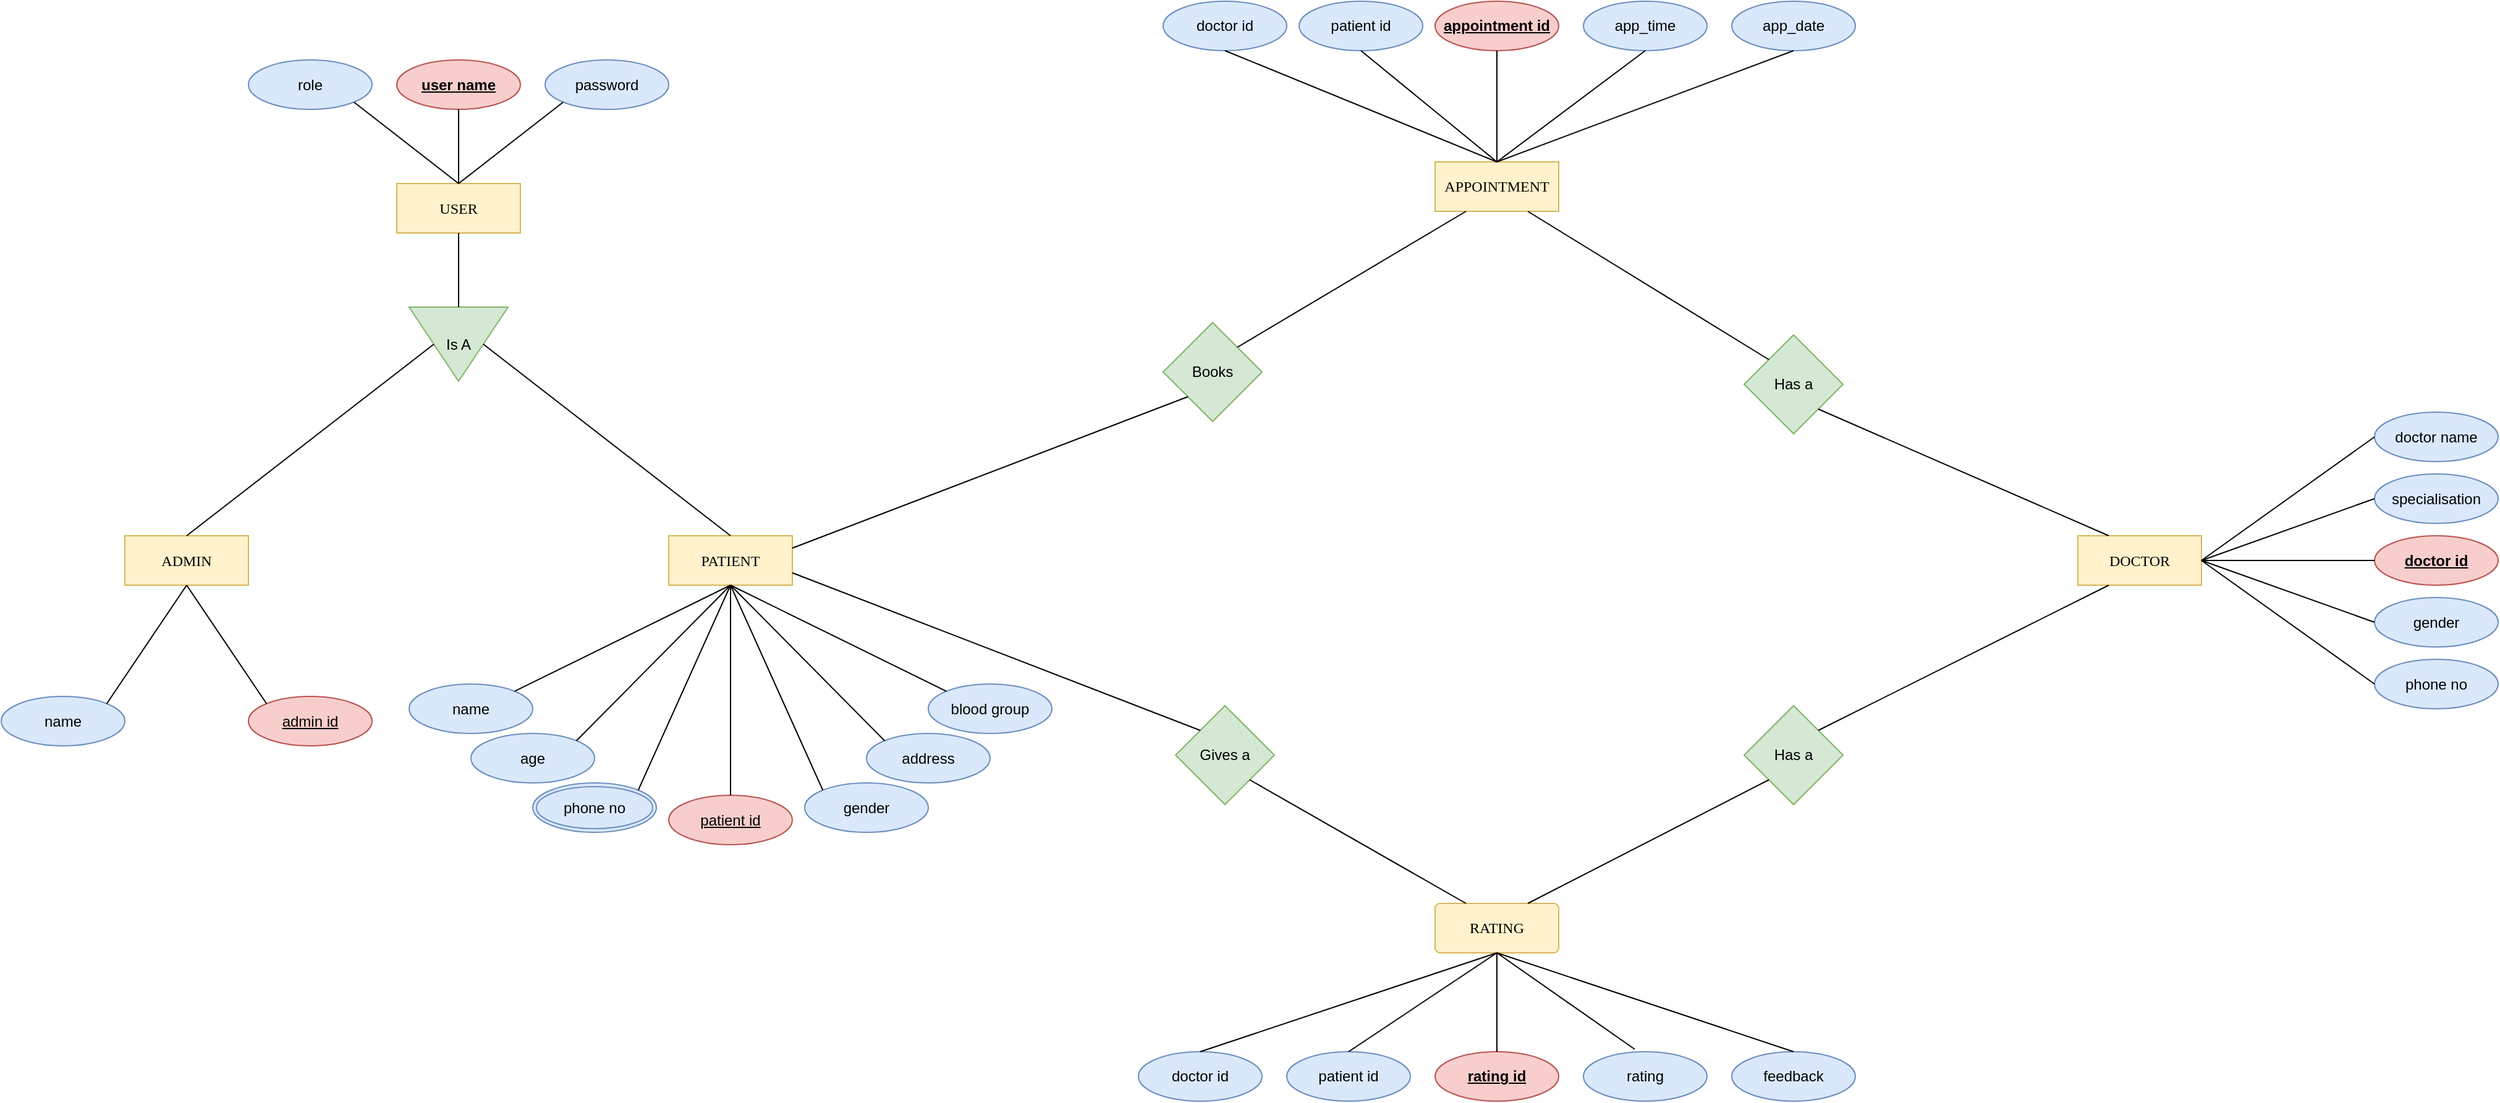 <mxfile version="21.2.8" type="device">
  <diagram id="R2lEEEUBdFMjLlhIrx00" name="Page-1">
    <mxGraphModel dx="1457" dy="720" grid="1" gridSize="10" guides="1" tooltips="1" connect="1" arrows="1" fold="1" page="1" pageScale="1" pageWidth="850" pageHeight="1100" background="none" math="0" shadow="0" extFonts="Permanent Marker^https://fonts.googleapis.com/css?family=Permanent+Marker">
      <root>
        <mxCell id="0" />
        <mxCell id="1" parent="0" />
        <mxCell id="rDm6z0ZIHg8vzIxjKDyd-1" value="&lt;font face=&quot;Times New Roman&quot;&gt;USER&lt;/font&gt;" style="whiteSpace=wrap;html=1;align=center;fillColor=#fff2cc;strokeColor=#d6b656;" parent="1" vertex="1">
          <mxGeometry x="585" y="252.5" width="100" height="40" as="geometry" />
        </mxCell>
        <mxCell id="rDm6z0ZIHg8vzIxjKDyd-2" value="&lt;b&gt;user name&lt;/b&gt;" style="ellipse;whiteSpace=wrap;html=1;align=center;fontStyle=4;fillColor=#f8cecc;strokeColor=#b85450;" parent="1" vertex="1">
          <mxGeometry x="585" y="152.5" width="100" height="40" as="geometry" />
        </mxCell>
        <mxCell id="rDm6z0ZIHg8vzIxjKDyd-4" value="address" style="ellipse;whiteSpace=wrap;html=1;align=center;fillColor=#dae8fc;strokeColor=#6c8ebf;" parent="1" vertex="1">
          <mxGeometry x="965" y="697.5" width="100" height="40" as="geometry" />
        </mxCell>
        <mxCell id="rDm6z0ZIHg8vzIxjKDyd-5" value="name" style="ellipse;whiteSpace=wrap;html=1;align=center;fillColor=#dae8fc;strokeColor=#6c8ebf;" parent="1" vertex="1">
          <mxGeometry x="595" y="657.5" width="100" height="40" as="geometry" />
        </mxCell>
        <mxCell id="rDm6z0ZIHg8vzIxjKDyd-6" value="password" style="ellipse;whiteSpace=wrap;html=1;align=center;fillColor=#dae8fc;strokeColor=#6c8ebf;" parent="1" vertex="1">
          <mxGeometry x="705" y="152.5" width="100" height="40" as="geometry" />
        </mxCell>
        <mxCell id="rDm6z0ZIHg8vzIxjKDyd-7" value="gender" style="ellipse;whiteSpace=wrap;html=1;align=center;fillColor=#dae8fc;strokeColor=#6c8ebf;" parent="1" vertex="1">
          <mxGeometry x="915" y="737.5" width="100" height="40" as="geometry" />
        </mxCell>
        <mxCell id="rDm6z0ZIHg8vzIxjKDyd-8" value="blood group" style="ellipse;whiteSpace=wrap;html=1;align=center;fillColor=#dae8fc;strokeColor=#6c8ebf;" parent="1" vertex="1">
          <mxGeometry x="1015" y="657.5" width="100" height="40" as="geometry" />
        </mxCell>
        <mxCell id="rDm6z0ZIHg8vzIxjKDyd-9" value="age" style="ellipse;whiteSpace=wrap;html=1;align=center;fillColor=#dae8fc;strokeColor=#6c8ebf;" parent="1" vertex="1">
          <mxGeometry x="645" y="697.5" width="100" height="40" as="geometry" />
        </mxCell>
        <mxCell id="rDm6z0ZIHg8vzIxjKDyd-10" value="phone no" style="ellipse;shape=doubleEllipse;margin=3;whiteSpace=wrap;html=1;align=center;fillColor=#dae8fc;strokeColor=#6c8ebf;" parent="1" vertex="1">
          <mxGeometry x="695" y="737.5" width="100" height="40" as="geometry" />
        </mxCell>
        <mxCell id="rDm6z0ZIHg8vzIxjKDyd-17" value="&lt;font style=&quot;font-size: 12px;&quot; face=&quot;Times New Roman&quot;&gt;APPOINTMENT&lt;/font&gt;" style="whiteSpace=wrap;html=1;align=center;fillColor=#fff2cc;strokeColor=#d6b656;" parent="1" vertex="1">
          <mxGeometry x="1425" y="235" width="100" height="40" as="geometry" />
        </mxCell>
        <mxCell id="rDm6z0ZIHg8vzIxjKDyd-23" value="&lt;b&gt;appointment id&lt;/b&gt;" style="ellipse;whiteSpace=wrap;html=1;align=center;fontStyle=4;fillColor=#f8cecc;strokeColor=#b85450;" parent="1" vertex="1">
          <mxGeometry x="1425" y="105" width="100" height="40" as="geometry" />
        </mxCell>
        <mxCell id="rDm6z0ZIHg8vzIxjKDyd-24" value="doctor id" style="ellipse;whiteSpace=wrap;html=1;align=center;fillColor=#dae8fc;strokeColor=#6c8ebf;" parent="1" vertex="1">
          <mxGeometry x="1205" y="105" width="100" height="40" as="geometry" />
        </mxCell>
        <mxCell id="rDm6z0ZIHg8vzIxjKDyd-25" value="app_time" style="ellipse;whiteSpace=wrap;html=1;align=center;fillColor=#dae8fc;strokeColor=#6c8ebf;" parent="1" vertex="1">
          <mxGeometry x="1545" y="105" width="100" height="40" as="geometry" />
        </mxCell>
        <mxCell id="rDm6z0ZIHg8vzIxjKDyd-26" value="app_date" style="ellipse;whiteSpace=wrap;html=1;align=center;fillColor=#dae8fc;strokeColor=#6c8ebf;" parent="1" vertex="1">
          <mxGeometry x="1665" y="105" width="100" height="40" as="geometry" />
        </mxCell>
        <mxCell id="rDm6z0ZIHg8vzIxjKDyd-27" value="patient id" style="ellipse;whiteSpace=wrap;html=1;align=center;fillColor=#dae8fc;strokeColor=#6c8ebf;" parent="1" vertex="1">
          <mxGeometry x="1315" y="105" width="100" height="40" as="geometry" />
        </mxCell>
        <mxCell id="rDm6z0ZIHg8vzIxjKDyd-29" value="&lt;font face=&quot;Times New Roman&quot;&gt;DOCTOR&lt;/font&gt;" style="whiteSpace=wrap;html=1;align=center;fillColor=#fff2cc;strokeColor=#d6b656;" parent="1" vertex="1">
          <mxGeometry x="1945" y="537.5" width="100" height="40" as="geometry" />
        </mxCell>
        <mxCell id="rDm6z0ZIHg8vzIxjKDyd-33" value="&lt;b&gt;doctor id&lt;/b&gt;" style="ellipse;whiteSpace=wrap;html=1;align=center;fontStyle=4;fillColor=#f8cecc;strokeColor=#b85450;" parent="1" vertex="1">
          <mxGeometry x="2185" y="537.5" width="100" height="40" as="geometry" />
        </mxCell>
        <mxCell id="rDm6z0ZIHg8vzIxjKDyd-34" value="doctor name" style="ellipse;whiteSpace=wrap;html=1;align=center;fillColor=#dae8fc;strokeColor=#6c8ebf;" parent="1" vertex="1">
          <mxGeometry x="2185" y="437.5" width="100" height="40" as="geometry" />
        </mxCell>
        <mxCell id="rDm6z0ZIHg8vzIxjKDyd-35" value="specialisation" style="ellipse;whiteSpace=wrap;html=1;align=center;fillColor=#dae8fc;strokeColor=#6c8ebf;" parent="1" vertex="1">
          <mxGeometry x="2185" y="487.5" width="100" height="40" as="geometry" />
        </mxCell>
        <mxCell id="rDm6z0ZIHg8vzIxjKDyd-46" value="&lt;font face=&quot;Times New Roman&quot;&gt;RATING&lt;/font&gt;" style="rounded=1;arcSize=10;whiteSpace=wrap;html=1;align=center;fillColor=#fff2cc;strokeColor=#d6b656;" parent="1" vertex="1">
          <mxGeometry x="1425" y="835" width="100" height="40" as="geometry" />
        </mxCell>
        <mxCell id="rDm6z0ZIHg8vzIxjKDyd-54" value="&lt;b&gt;rating id&lt;/b&gt;" style="ellipse;whiteSpace=wrap;html=1;align=center;fontStyle=4;fillColor=#f8cecc;strokeColor=#b85450;" parent="1" vertex="1">
          <mxGeometry x="1425" y="955" width="100" height="40" as="geometry" />
        </mxCell>
        <mxCell id="rDm6z0ZIHg8vzIxjKDyd-56" value="doctor id" style="ellipse;whiteSpace=wrap;html=1;align=center;fillColor=#dae8fc;strokeColor=#6c8ebf;" parent="1" vertex="1">
          <mxGeometry x="1185" y="955" width="100" height="40" as="geometry" />
        </mxCell>
        <mxCell id="rDm6z0ZIHg8vzIxjKDyd-57" value="patient id" style="ellipse;whiteSpace=wrap;html=1;align=center;fillColor=#dae8fc;strokeColor=#6c8ebf;" parent="1" vertex="1">
          <mxGeometry x="1305" y="955" width="100" height="40" as="geometry" />
        </mxCell>
        <mxCell id="rDm6z0ZIHg8vzIxjKDyd-58" value="rating" style="ellipse;whiteSpace=wrap;html=1;align=center;fillColor=#dae8fc;strokeColor=#6c8ebf;" parent="1" vertex="1">
          <mxGeometry x="1545" y="955" width="100" height="40" as="geometry" />
        </mxCell>
        <mxCell id="rDm6z0ZIHg8vzIxjKDyd-59" value="feedback" style="ellipse;whiteSpace=wrap;html=1;align=center;fillColor=#dae8fc;strokeColor=#6c8ebf;" parent="1" vertex="1">
          <mxGeometry x="1665" y="955" width="100" height="40" as="geometry" />
        </mxCell>
        <mxCell id="z6RoNg9yZjQIcF7Bu9v4-1" value="gender" style="ellipse;whiteSpace=wrap;html=1;align=center;fillColor=#dae8fc;strokeColor=#6c8ebf;" parent="1" vertex="1">
          <mxGeometry x="2185" y="587.5" width="100" height="40" as="geometry" />
        </mxCell>
        <mxCell id="z6RoNg9yZjQIcF7Bu9v4-2" value="phone no" style="ellipse;whiteSpace=wrap;html=1;align=center;fillColor=#dae8fc;strokeColor=#6c8ebf;" parent="1" vertex="1">
          <mxGeometry x="2185" y="637.5" width="100" height="40" as="geometry" />
        </mxCell>
        <mxCell id="z6RoNg9yZjQIcF7Bu9v4-8" value="role" style="ellipse;whiteSpace=wrap;html=1;align=center;fillColor=#dae8fc;strokeColor=#6c8ebf;" parent="1" vertex="1">
          <mxGeometry x="465" y="152.5" width="100" height="40" as="geometry" />
        </mxCell>
        <mxCell id="z6RoNg9yZjQIcF7Bu9v4-14" value="&lt;font face=&quot;Times New Roman&quot;&gt;PATIENT&lt;/font&gt;" style="whiteSpace=wrap;html=1;align=center;fillColor=#fff2cc;strokeColor=#d6b656;" parent="1" vertex="1">
          <mxGeometry x="805" y="537.5" width="100" height="40" as="geometry" />
        </mxCell>
        <mxCell id="z6RoNg9yZjQIcF7Bu9v4-19" value="" style="endArrow=none;html=1;rounded=0;exitX=0.5;exitY=1;exitDx=0;exitDy=0;entryX=1;entryY=0;entryDx=0;entryDy=0;" parent="1" source="z6RoNg9yZjQIcF7Bu9v4-14" target="rDm6z0ZIHg8vzIxjKDyd-5" edge="1">
          <mxGeometry width="50" height="50" relative="1" as="geometry">
            <mxPoint x="1075" y="497.5" as="sourcePoint" />
            <mxPoint x="805" y="627.5" as="targetPoint" />
          </mxGeometry>
        </mxCell>
        <mxCell id="z6RoNg9yZjQIcF7Bu9v4-20" value="" style="endArrow=none;html=1;rounded=0;entryX=1;entryY=0;entryDx=0;entryDy=0;" parent="1" target="rDm6z0ZIHg8vzIxjKDyd-9" edge="1">
          <mxGeometry width="50" height="50" relative="1" as="geometry">
            <mxPoint x="855" y="577.5" as="sourcePoint" />
            <mxPoint x="1125" y="447.5" as="targetPoint" />
          </mxGeometry>
        </mxCell>
        <mxCell id="z6RoNg9yZjQIcF7Bu9v4-21" value="" style="endArrow=none;html=1;rounded=0;exitX=0.5;exitY=1;exitDx=0;exitDy=0;entryX=1;entryY=0;entryDx=0;entryDy=0;" parent="1" source="z6RoNg9yZjQIcF7Bu9v4-14" target="rDm6z0ZIHg8vzIxjKDyd-10" edge="1">
          <mxGeometry width="50" height="50" relative="1" as="geometry">
            <mxPoint x="895" y="627.5" as="sourcePoint" />
            <mxPoint x="875" y="647.5" as="targetPoint" />
          </mxGeometry>
        </mxCell>
        <mxCell id="z6RoNg9yZjQIcF7Bu9v4-24" value="" style="endArrow=none;html=1;rounded=0;entryX=0;entryY=0;entryDx=0;entryDy=0;" parent="1" target="rDm6z0ZIHg8vzIxjKDyd-7" edge="1">
          <mxGeometry width="50" height="50" relative="1" as="geometry">
            <mxPoint x="855" y="577.5" as="sourcePoint" />
            <mxPoint x="1125" y="447.5" as="targetPoint" />
          </mxGeometry>
        </mxCell>
        <mxCell id="z6RoNg9yZjQIcF7Bu9v4-25" value="" style="endArrow=none;html=1;rounded=0;entryX=0;entryY=0;entryDx=0;entryDy=0;" parent="1" target="rDm6z0ZIHg8vzIxjKDyd-4" edge="1">
          <mxGeometry width="50" height="50" relative="1" as="geometry">
            <mxPoint x="855" y="577.5" as="sourcePoint" />
            <mxPoint x="1155" y="517.5" as="targetPoint" />
          </mxGeometry>
        </mxCell>
        <mxCell id="z6RoNg9yZjQIcF7Bu9v4-26" value="" style="endArrow=none;html=1;rounded=0;exitX=0.5;exitY=1;exitDx=0;exitDy=0;entryX=0;entryY=0;entryDx=0;entryDy=0;" parent="1" source="z6RoNg9yZjQIcF7Bu9v4-14" target="rDm6z0ZIHg8vzIxjKDyd-8" edge="1">
          <mxGeometry width="50" height="50" relative="1" as="geometry">
            <mxPoint x="1085" y="567.5" as="sourcePoint" />
            <mxPoint x="1135" y="517.5" as="targetPoint" />
          </mxGeometry>
        </mxCell>
        <mxCell id="z6RoNg9yZjQIcF7Bu9v4-28" value="" style="endArrow=none;html=1;rounded=0;exitX=0.5;exitY=0;exitDx=0;exitDy=0;entryX=0;entryY=1;entryDx=0;entryDy=0;" parent="1" source="rDm6z0ZIHg8vzIxjKDyd-1" target="rDm6z0ZIHg8vzIxjKDyd-6" edge="1">
          <mxGeometry width="50" height="50" relative="1" as="geometry">
            <mxPoint x="855" y="292.5" as="sourcePoint" />
            <mxPoint x="905" y="242.5" as="targetPoint" />
          </mxGeometry>
        </mxCell>
        <mxCell id="z6RoNg9yZjQIcF7Bu9v4-29" value="" style="endArrow=none;html=1;rounded=0;exitX=0.5;exitY=0;exitDx=0;exitDy=0;entryX=0.5;entryY=1;entryDx=0;entryDy=0;" parent="1" source="rDm6z0ZIHg8vzIxjKDyd-1" target="rDm6z0ZIHg8vzIxjKDyd-2" edge="1">
          <mxGeometry width="50" height="50" relative="1" as="geometry">
            <mxPoint x="855" y="292.5" as="sourcePoint" />
            <mxPoint x="905" y="242.5" as="targetPoint" />
          </mxGeometry>
        </mxCell>
        <mxCell id="z6RoNg9yZjQIcF7Bu9v4-31" value="" style="endArrow=none;html=1;rounded=0;exitX=0.5;exitY=0;exitDx=0;exitDy=0;entryX=1;entryY=1;entryDx=0;entryDy=0;" parent="1" source="rDm6z0ZIHg8vzIxjKDyd-1" target="z6RoNg9yZjQIcF7Bu9v4-8" edge="1">
          <mxGeometry width="50" height="50" relative="1" as="geometry">
            <mxPoint x="855" y="292.5" as="sourcePoint" />
            <mxPoint x="905" y="242.5" as="targetPoint" />
          </mxGeometry>
        </mxCell>
        <mxCell id="z6RoNg9yZjQIcF7Bu9v4-32" value="&lt;font face=&quot;Times New Roman&quot;&gt;ADMIN&lt;/font&gt;" style="whiteSpace=wrap;html=1;align=center;fillColor=#fff2cc;strokeColor=#d6b656;" parent="1" vertex="1">
          <mxGeometry x="365" y="537.5" width="100" height="40" as="geometry" />
        </mxCell>
        <mxCell id="z6RoNg9yZjQIcF7Bu9v4-33" value="name" style="ellipse;whiteSpace=wrap;html=1;align=center;fillColor=#dae8fc;strokeColor=#6c8ebf;" parent="1" vertex="1">
          <mxGeometry x="265" y="667.5" width="100" height="40" as="geometry" />
        </mxCell>
        <mxCell id="z6RoNg9yZjQIcF7Bu9v4-35" value="patient id" style="ellipse;whiteSpace=wrap;html=1;align=center;fontStyle=4;fillColor=#f8cecc;strokeColor=#b85450;" parent="1" vertex="1">
          <mxGeometry x="805" y="747.5" width="100" height="40" as="geometry" />
        </mxCell>
        <mxCell id="z6RoNg9yZjQIcF7Bu9v4-36" value="" style="endArrow=none;html=1;rounded=0;entryX=0.5;entryY=0;entryDx=0;entryDy=0;" parent="1" target="z6RoNg9yZjQIcF7Bu9v4-35" edge="1">
          <mxGeometry relative="1" as="geometry">
            <mxPoint x="855" y="577.5" as="sourcePoint" />
            <mxPoint x="975" y="657.5" as="targetPoint" />
          </mxGeometry>
        </mxCell>
        <mxCell id="z6RoNg9yZjQIcF7Bu9v4-37" value="Is A" style="triangle;whiteSpace=wrap;html=1;direction=south;fillColor=#d5e8d4;strokeColor=#82b366;" parent="1" vertex="1">
          <mxGeometry x="595" y="352.5" width="80" height="60" as="geometry" />
        </mxCell>
        <mxCell id="z6RoNg9yZjQIcF7Bu9v4-38" value="admin id" style="ellipse;whiteSpace=wrap;html=1;align=center;fontStyle=4;fillColor=#f8cecc;strokeColor=#b85450;" parent="1" vertex="1">
          <mxGeometry x="465" y="667.5" width="100" height="40" as="geometry" />
        </mxCell>
        <mxCell id="z6RoNg9yZjQIcF7Bu9v4-39" value="" style="endArrow=none;html=1;rounded=0;entryX=0.5;entryY=1;entryDx=0;entryDy=0;exitX=0;exitY=0.5;exitDx=0;exitDy=0;" parent="1" source="z6RoNg9yZjQIcF7Bu9v4-37" target="rDm6z0ZIHg8vzIxjKDyd-1" edge="1">
          <mxGeometry width="50" height="50" relative="1" as="geometry">
            <mxPoint x="825" y="382.5" as="sourcePoint" />
            <mxPoint x="875" y="332.5" as="targetPoint" />
          </mxGeometry>
        </mxCell>
        <mxCell id="z6RoNg9yZjQIcF7Bu9v4-40" value="" style="endArrow=none;html=1;rounded=0;exitX=0.5;exitY=1;exitDx=0;exitDy=0;entryX=0.5;entryY=0;entryDx=0;entryDy=0;" parent="1" source="z6RoNg9yZjQIcF7Bu9v4-37" target="z6RoNg9yZjQIcF7Bu9v4-32" edge="1">
          <mxGeometry width="50" height="50" relative="1" as="geometry">
            <mxPoint x="645" y="372.5" as="sourcePoint" />
            <mxPoint x="695" y="322.5" as="targetPoint" />
          </mxGeometry>
        </mxCell>
        <mxCell id="z6RoNg9yZjQIcF7Bu9v4-41" value="" style="endArrow=none;html=1;rounded=0;exitX=0.5;exitY=0;exitDx=0;exitDy=0;entryX=0.5;entryY=0;entryDx=0;entryDy=0;" parent="1" source="z6RoNg9yZjQIcF7Bu9v4-37" target="z6RoNg9yZjQIcF7Bu9v4-14" edge="1">
          <mxGeometry width="50" height="50" relative="1" as="geometry">
            <mxPoint x="635" y="372.5" as="sourcePoint" />
            <mxPoint x="685" y="322.5" as="targetPoint" />
          </mxGeometry>
        </mxCell>
        <mxCell id="z6RoNg9yZjQIcF7Bu9v4-42" value="" style="endArrow=none;html=1;rounded=0;exitX=0.5;exitY=1;exitDx=0;exitDy=0;entryX=1;entryY=0;entryDx=0;entryDy=0;" parent="1" source="z6RoNg9yZjQIcF7Bu9v4-32" target="z6RoNg9yZjQIcF7Bu9v4-33" edge="1">
          <mxGeometry width="50" height="50" relative="1" as="geometry">
            <mxPoint x="785" y="507.5" as="sourcePoint" />
            <mxPoint x="835" y="457.5" as="targetPoint" />
          </mxGeometry>
        </mxCell>
        <mxCell id="z6RoNg9yZjQIcF7Bu9v4-44" value="" style="endArrow=none;html=1;rounded=0;entryX=0;entryY=0;entryDx=0;entryDy=0;" parent="1" target="z6RoNg9yZjQIcF7Bu9v4-38" edge="1">
          <mxGeometry width="50" height="50" relative="1" as="geometry">
            <mxPoint x="415" y="577.5" as="sourcePoint" />
            <mxPoint x="835" y="457.5" as="targetPoint" />
          </mxGeometry>
        </mxCell>
        <mxCell id="z6RoNg9yZjQIcF7Bu9v4-45" value="" style="endArrow=none;html=1;rounded=0;exitX=1;exitY=0.5;exitDx=0;exitDy=0;entryX=0;entryY=0.5;entryDx=0;entryDy=0;" parent="1" source="rDm6z0ZIHg8vzIxjKDyd-29" target="rDm6z0ZIHg8vzIxjKDyd-34" edge="1">
          <mxGeometry width="50" height="50" relative="1" as="geometry">
            <mxPoint x="2095" y="547.5" as="sourcePoint" />
            <mxPoint x="2145" y="497.5" as="targetPoint" />
          </mxGeometry>
        </mxCell>
        <mxCell id="z6RoNg9yZjQIcF7Bu9v4-46" value="" style="endArrow=none;html=1;rounded=0;entryX=0;entryY=0.5;entryDx=0;entryDy=0;" parent="1" target="rDm6z0ZIHg8vzIxjKDyd-35" edge="1">
          <mxGeometry width="50" height="50" relative="1" as="geometry">
            <mxPoint x="2045" y="557.5" as="sourcePoint" />
            <mxPoint x="2145" y="497.5" as="targetPoint" />
          </mxGeometry>
        </mxCell>
        <mxCell id="z6RoNg9yZjQIcF7Bu9v4-47" value="" style="endArrow=none;html=1;rounded=0;exitX=1;exitY=0.5;exitDx=0;exitDy=0;entryX=0;entryY=0.5;entryDx=0;entryDy=0;" parent="1" source="rDm6z0ZIHg8vzIxjKDyd-29" target="rDm6z0ZIHg8vzIxjKDyd-33" edge="1">
          <mxGeometry width="50" height="50" relative="1" as="geometry">
            <mxPoint x="2095" y="547.5" as="sourcePoint" />
            <mxPoint x="2145" y="497.5" as="targetPoint" />
          </mxGeometry>
        </mxCell>
        <mxCell id="z6RoNg9yZjQIcF7Bu9v4-48" value="" style="endArrow=none;html=1;rounded=0;exitX=1;exitY=0.5;exitDx=0;exitDy=0;entryX=0;entryY=0.5;entryDx=0;entryDy=0;" parent="1" source="rDm6z0ZIHg8vzIxjKDyd-29" target="z6RoNg9yZjQIcF7Bu9v4-1" edge="1">
          <mxGeometry width="50" height="50" relative="1" as="geometry">
            <mxPoint x="2065" y="557.5" as="sourcePoint" />
            <mxPoint x="2115" y="507.5" as="targetPoint" />
          </mxGeometry>
        </mxCell>
        <mxCell id="z6RoNg9yZjQIcF7Bu9v4-49" value="" style="endArrow=none;html=1;rounded=0;exitX=1;exitY=0.5;exitDx=0;exitDy=0;entryX=0;entryY=0.5;entryDx=0;entryDy=0;" parent="1" source="rDm6z0ZIHg8vzIxjKDyd-29" target="z6RoNg9yZjQIcF7Bu9v4-2" edge="1">
          <mxGeometry width="50" height="50" relative="1" as="geometry">
            <mxPoint x="2065" y="557.5" as="sourcePoint" />
            <mxPoint x="2115" y="507.5" as="targetPoint" />
          </mxGeometry>
        </mxCell>
        <mxCell id="z6RoNg9yZjQIcF7Bu9v4-50" value="" style="endArrow=none;html=1;rounded=0;exitX=0.5;exitY=1;exitDx=0;exitDy=0;entryX=0.5;entryY=0;entryDx=0;entryDy=0;" parent="1" source="rDm6z0ZIHg8vzIxjKDyd-46" target="rDm6z0ZIHg8vzIxjKDyd-54" edge="1">
          <mxGeometry width="50" height="50" relative="1" as="geometry">
            <mxPoint x="1475" y="785" as="sourcePoint" />
            <mxPoint x="1525" y="735" as="targetPoint" />
          </mxGeometry>
        </mxCell>
        <mxCell id="z6RoNg9yZjQIcF7Bu9v4-51" value="" style="endArrow=none;html=1;rounded=0;exitX=0.5;exitY=1;exitDx=0;exitDy=0;entryX=0.5;entryY=0;entryDx=0;entryDy=0;" parent="1" source="rDm6z0ZIHg8vzIxjKDyd-46" target="rDm6z0ZIHg8vzIxjKDyd-57" edge="1">
          <mxGeometry width="50" height="50" relative="1" as="geometry">
            <mxPoint x="1475" y="785" as="sourcePoint" />
            <mxPoint x="1525" y="735" as="targetPoint" />
          </mxGeometry>
        </mxCell>
        <mxCell id="z6RoNg9yZjQIcF7Bu9v4-52" value="" style="endArrow=none;html=1;rounded=0;exitX=0.5;exitY=1;exitDx=0;exitDy=0;entryX=0.415;entryY=-0.05;entryDx=0;entryDy=0;entryPerimeter=0;" parent="1" source="rDm6z0ZIHg8vzIxjKDyd-46" target="rDm6z0ZIHg8vzIxjKDyd-58" edge="1">
          <mxGeometry width="50" height="50" relative="1" as="geometry">
            <mxPoint x="1475" y="785" as="sourcePoint" />
            <mxPoint x="1525" y="735" as="targetPoint" />
          </mxGeometry>
        </mxCell>
        <mxCell id="z6RoNg9yZjQIcF7Bu9v4-53" value="" style="endArrow=none;html=1;rounded=0;exitX=0.5;exitY=1;exitDx=0;exitDy=0;entryX=0.5;entryY=0;entryDx=0;entryDy=0;" parent="1" source="rDm6z0ZIHg8vzIxjKDyd-46" target="rDm6z0ZIHg8vzIxjKDyd-56" edge="1">
          <mxGeometry width="50" height="50" relative="1" as="geometry">
            <mxPoint x="1475" y="785" as="sourcePoint" />
            <mxPoint x="1525" y="735" as="targetPoint" />
          </mxGeometry>
        </mxCell>
        <mxCell id="z6RoNg9yZjQIcF7Bu9v4-54" value="" style="endArrow=none;html=1;rounded=0;exitX=0.5;exitY=1;exitDx=0;exitDy=0;entryX=0.5;entryY=0;entryDx=0;entryDy=0;" parent="1" source="rDm6z0ZIHg8vzIxjKDyd-46" target="rDm6z0ZIHg8vzIxjKDyd-59" edge="1">
          <mxGeometry width="50" height="50" relative="1" as="geometry">
            <mxPoint x="1475" y="785" as="sourcePoint" />
            <mxPoint x="1525" y="735" as="targetPoint" />
          </mxGeometry>
        </mxCell>
        <mxCell id="z6RoNg9yZjQIcF7Bu9v4-55" value="" style="endArrow=none;html=1;rounded=0;exitX=0.5;exitY=0;exitDx=0;exitDy=0;entryX=0.5;entryY=1;entryDx=0;entryDy=0;" parent="1" source="rDm6z0ZIHg8vzIxjKDyd-17" target="rDm6z0ZIHg8vzIxjKDyd-23" edge="1">
          <mxGeometry width="50" height="50" relative="1" as="geometry">
            <mxPoint x="1435" y="195" as="sourcePoint" />
            <mxPoint x="1485" y="145" as="targetPoint" />
          </mxGeometry>
        </mxCell>
        <mxCell id="z6RoNg9yZjQIcF7Bu9v4-56" value="" style="endArrow=none;html=1;rounded=0;exitX=0.5;exitY=0;exitDx=0;exitDy=0;entryX=0.5;entryY=1;entryDx=0;entryDy=0;" parent="1" source="rDm6z0ZIHg8vzIxjKDyd-17" target="rDm6z0ZIHg8vzIxjKDyd-25" edge="1">
          <mxGeometry width="50" height="50" relative="1" as="geometry">
            <mxPoint x="1435" y="175" as="sourcePoint" />
            <mxPoint x="1485" y="125" as="targetPoint" />
          </mxGeometry>
        </mxCell>
        <mxCell id="z6RoNg9yZjQIcF7Bu9v4-57" value="" style="endArrow=none;html=1;rounded=0;entryX=0.5;entryY=1;entryDx=0;entryDy=0;" parent="1" target="rDm6z0ZIHg8vzIxjKDyd-27" edge="1">
          <mxGeometry width="50" height="50" relative="1" as="geometry">
            <mxPoint x="1475" y="235" as="sourcePoint" />
            <mxPoint x="1485" y="125" as="targetPoint" />
          </mxGeometry>
        </mxCell>
        <mxCell id="z6RoNg9yZjQIcF7Bu9v4-58" value="" style="endArrow=none;html=1;rounded=0;exitX=0.5;exitY=0;exitDx=0;exitDy=0;entryX=0.5;entryY=1;entryDx=0;entryDy=0;" parent="1" source="rDm6z0ZIHg8vzIxjKDyd-17" target="rDm6z0ZIHg8vzIxjKDyd-26" edge="1">
          <mxGeometry width="50" height="50" relative="1" as="geometry">
            <mxPoint x="1435" y="175" as="sourcePoint" />
            <mxPoint x="1485" y="125" as="targetPoint" />
          </mxGeometry>
        </mxCell>
        <mxCell id="z6RoNg9yZjQIcF7Bu9v4-59" value="" style="endArrow=none;html=1;rounded=0;exitX=0.5;exitY=0;exitDx=0;exitDy=0;entryX=0.5;entryY=1;entryDx=0;entryDy=0;" parent="1" source="rDm6z0ZIHg8vzIxjKDyd-17" target="rDm6z0ZIHg8vzIxjKDyd-24" edge="1">
          <mxGeometry width="50" height="50" relative="1" as="geometry">
            <mxPoint x="1435" y="175" as="sourcePoint" />
            <mxPoint x="1485" y="125" as="targetPoint" />
          </mxGeometry>
        </mxCell>
        <mxCell id="z6RoNg9yZjQIcF7Bu9v4-60" value="Books" style="rhombus;whiteSpace=wrap;html=1;fillColor=#d5e8d4;strokeColor=#82b366;" parent="1" vertex="1">
          <mxGeometry x="1205" y="365" width="80" height="80" as="geometry" />
        </mxCell>
        <mxCell id="z6RoNg9yZjQIcF7Bu9v4-61" value="Has a" style="rhombus;whiteSpace=wrap;html=1;fillColor=#d5e8d4;strokeColor=#82b366;" parent="1" vertex="1">
          <mxGeometry x="1675" y="375" width="80" height="80" as="geometry" />
        </mxCell>
        <mxCell id="z6RoNg9yZjQIcF7Bu9v4-62" value="Gives a" style="rhombus;whiteSpace=wrap;html=1;fillColor=#d5e8d4;strokeColor=#82b366;" parent="1" vertex="1">
          <mxGeometry x="1215" y="675" width="80" height="80" as="geometry" />
        </mxCell>
        <mxCell id="z6RoNg9yZjQIcF7Bu9v4-63" value="Has a" style="rhombus;whiteSpace=wrap;html=1;fillColor=#d5e8d4;strokeColor=#82b366;" parent="1" vertex="1">
          <mxGeometry x="1675" y="675" width="80" height="80" as="geometry" />
        </mxCell>
        <mxCell id="z6RoNg9yZjQIcF7Bu9v4-66" value="" style="endArrow=none;html=1;rounded=0;exitX=1;exitY=0.25;exitDx=0;exitDy=0;entryX=0;entryY=1;entryDx=0;entryDy=0;" parent="1" source="z6RoNg9yZjQIcF7Bu9v4-14" target="z6RoNg9yZjQIcF7Bu9v4-60" edge="1">
          <mxGeometry width="50" height="50" relative="1" as="geometry">
            <mxPoint x="935" y="485" as="sourcePoint" />
            <mxPoint x="985" y="435" as="targetPoint" />
          </mxGeometry>
        </mxCell>
        <mxCell id="z6RoNg9yZjQIcF7Bu9v4-68" value="" style="endArrow=none;html=1;rounded=0;entryX=0.25;entryY=1;entryDx=0;entryDy=0;exitX=1;exitY=0;exitDx=0;exitDy=0;" parent="1" source="z6RoNg9yZjQIcF7Bu9v4-60" target="rDm6z0ZIHg8vzIxjKDyd-17" edge="1">
          <mxGeometry width="50" height="50" relative="1" as="geometry">
            <mxPoint x="1155" y="635" as="sourcePoint" />
            <mxPoint x="1205" y="585" as="targetPoint" />
          </mxGeometry>
        </mxCell>
        <mxCell id="z6RoNg9yZjQIcF7Bu9v4-69" value="" style="endArrow=none;html=1;rounded=0;entryX=0.75;entryY=1;entryDx=0;entryDy=0;exitX=0;exitY=0;exitDx=0;exitDy=0;" parent="1" source="z6RoNg9yZjQIcF7Bu9v4-61" target="rDm6z0ZIHg8vzIxjKDyd-17" edge="1">
          <mxGeometry width="50" height="50" relative="1" as="geometry">
            <mxPoint x="1305" y="435" as="sourcePoint" />
            <mxPoint x="1355" y="385" as="targetPoint" />
          </mxGeometry>
        </mxCell>
        <mxCell id="z6RoNg9yZjQIcF7Bu9v4-70" value="" style="endArrow=none;html=1;rounded=0;entryX=1;entryY=1;entryDx=0;entryDy=0;exitX=0.25;exitY=0;exitDx=0;exitDy=0;" parent="1" source="rDm6z0ZIHg8vzIxjKDyd-29" target="z6RoNg9yZjQIcF7Bu9v4-61" edge="1">
          <mxGeometry width="50" height="50" relative="1" as="geometry">
            <mxPoint x="1875" y="455" as="sourcePoint" />
            <mxPoint x="1745" y="445" as="targetPoint" />
          </mxGeometry>
        </mxCell>
        <mxCell id="z6RoNg9yZjQIcF7Bu9v4-71" value="" style="endArrow=none;html=1;rounded=0;entryX=0.25;entryY=1;entryDx=0;entryDy=0;exitX=1;exitY=0;exitDx=0;exitDy=0;" parent="1" source="z6RoNg9yZjQIcF7Bu9v4-63" target="rDm6z0ZIHg8vzIxjKDyd-29" edge="1">
          <mxGeometry width="50" height="50" relative="1" as="geometry">
            <mxPoint x="1365" y="415" as="sourcePoint" />
            <mxPoint x="1415" y="365" as="targetPoint" />
          </mxGeometry>
        </mxCell>
        <mxCell id="z6RoNg9yZjQIcF7Bu9v4-72" value="" style="endArrow=none;html=1;rounded=0;entryX=0;entryY=1;entryDx=0;entryDy=0;exitX=0.75;exitY=0;exitDx=0;exitDy=0;" parent="1" source="rDm6z0ZIHg8vzIxjKDyd-46" target="z6RoNg9yZjQIcF7Bu9v4-63" edge="1">
          <mxGeometry width="50" height="50" relative="1" as="geometry">
            <mxPoint x="1445" y="595" as="sourcePoint" />
            <mxPoint x="1495" y="545" as="targetPoint" />
          </mxGeometry>
        </mxCell>
        <mxCell id="z6RoNg9yZjQIcF7Bu9v4-73" value="" style="endArrow=none;html=1;rounded=0;exitX=1;exitY=1;exitDx=0;exitDy=0;entryX=0.25;entryY=0;entryDx=0;entryDy=0;" parent="1" source="z6RoNg9yZjQIcF7Bu9v4-62" target="rDm6z0ZIHg8vzIxjKDyd-46" edge="1">
          <mxGeometry width="50" height="50" relative="1" as="geometry">
            <mxPoint x="1445" y="655" as="sourcePoint" />
            <mxPoint x="1495" y="605" as="targetPoint" />
          </mxGeometry>
        </mxCell>
        <mxCell id="z6RoNg9yZjQIcF7Bu9v4-74" value="" style="endArrow=none;html=1;rounded=0;exitX=0;exitY=0;exitDx=0;exitDy=0;entryX=1;entryY=0.75;entryDx=0;entryDy=0;" parent="1" source="z6RoNg9yZjQIcF7Bu9v4-62" target="z6RoNg9yZjQIcF7Bu9v4-14" edge="1">
          <mxGeometry width="50" height="50" relative="1" as="geometry">
            <mxPoint x="1445" y="655" as="sourcePoint" />
            <mxPoint x="1495" y="605" as="targetPoint" />
          </mxGeometry>
        </mxCell>
      </root>
    </mxGraphModel>
  </diagram>
</mxfile>
